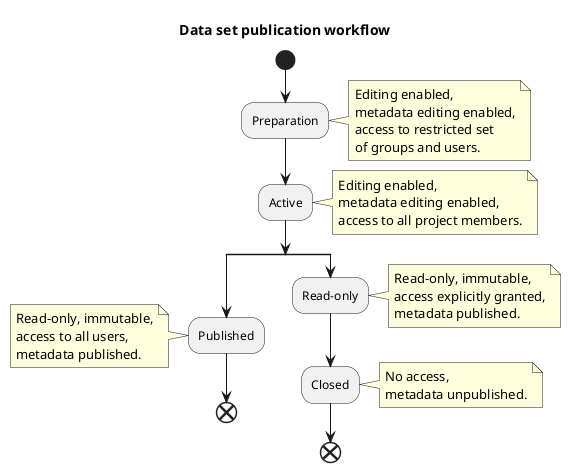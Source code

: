 @startuml Publication workflow

title Data set publication workflow

start
:Preparation;
note right
    Editing enabled,
    metadata editing enabled,
    access to restricted set
    of groups and users.
end note
:Active;
note right
    Editing enabled,
    metadata editing enabled,
    access to all project members.
end note
split
    :Published;
    note left
        Read-only, immutable,
        access to all users,
        metadata published.
    end note
    end
split again
    :Read-only;
    note right
        Read-only, immutable,
        access explicitly granted,
        metadata published.
    end note
    :Closed;
    note right
        No access,
        metadata unpublished.
    end note
    end
end split
@enduml
